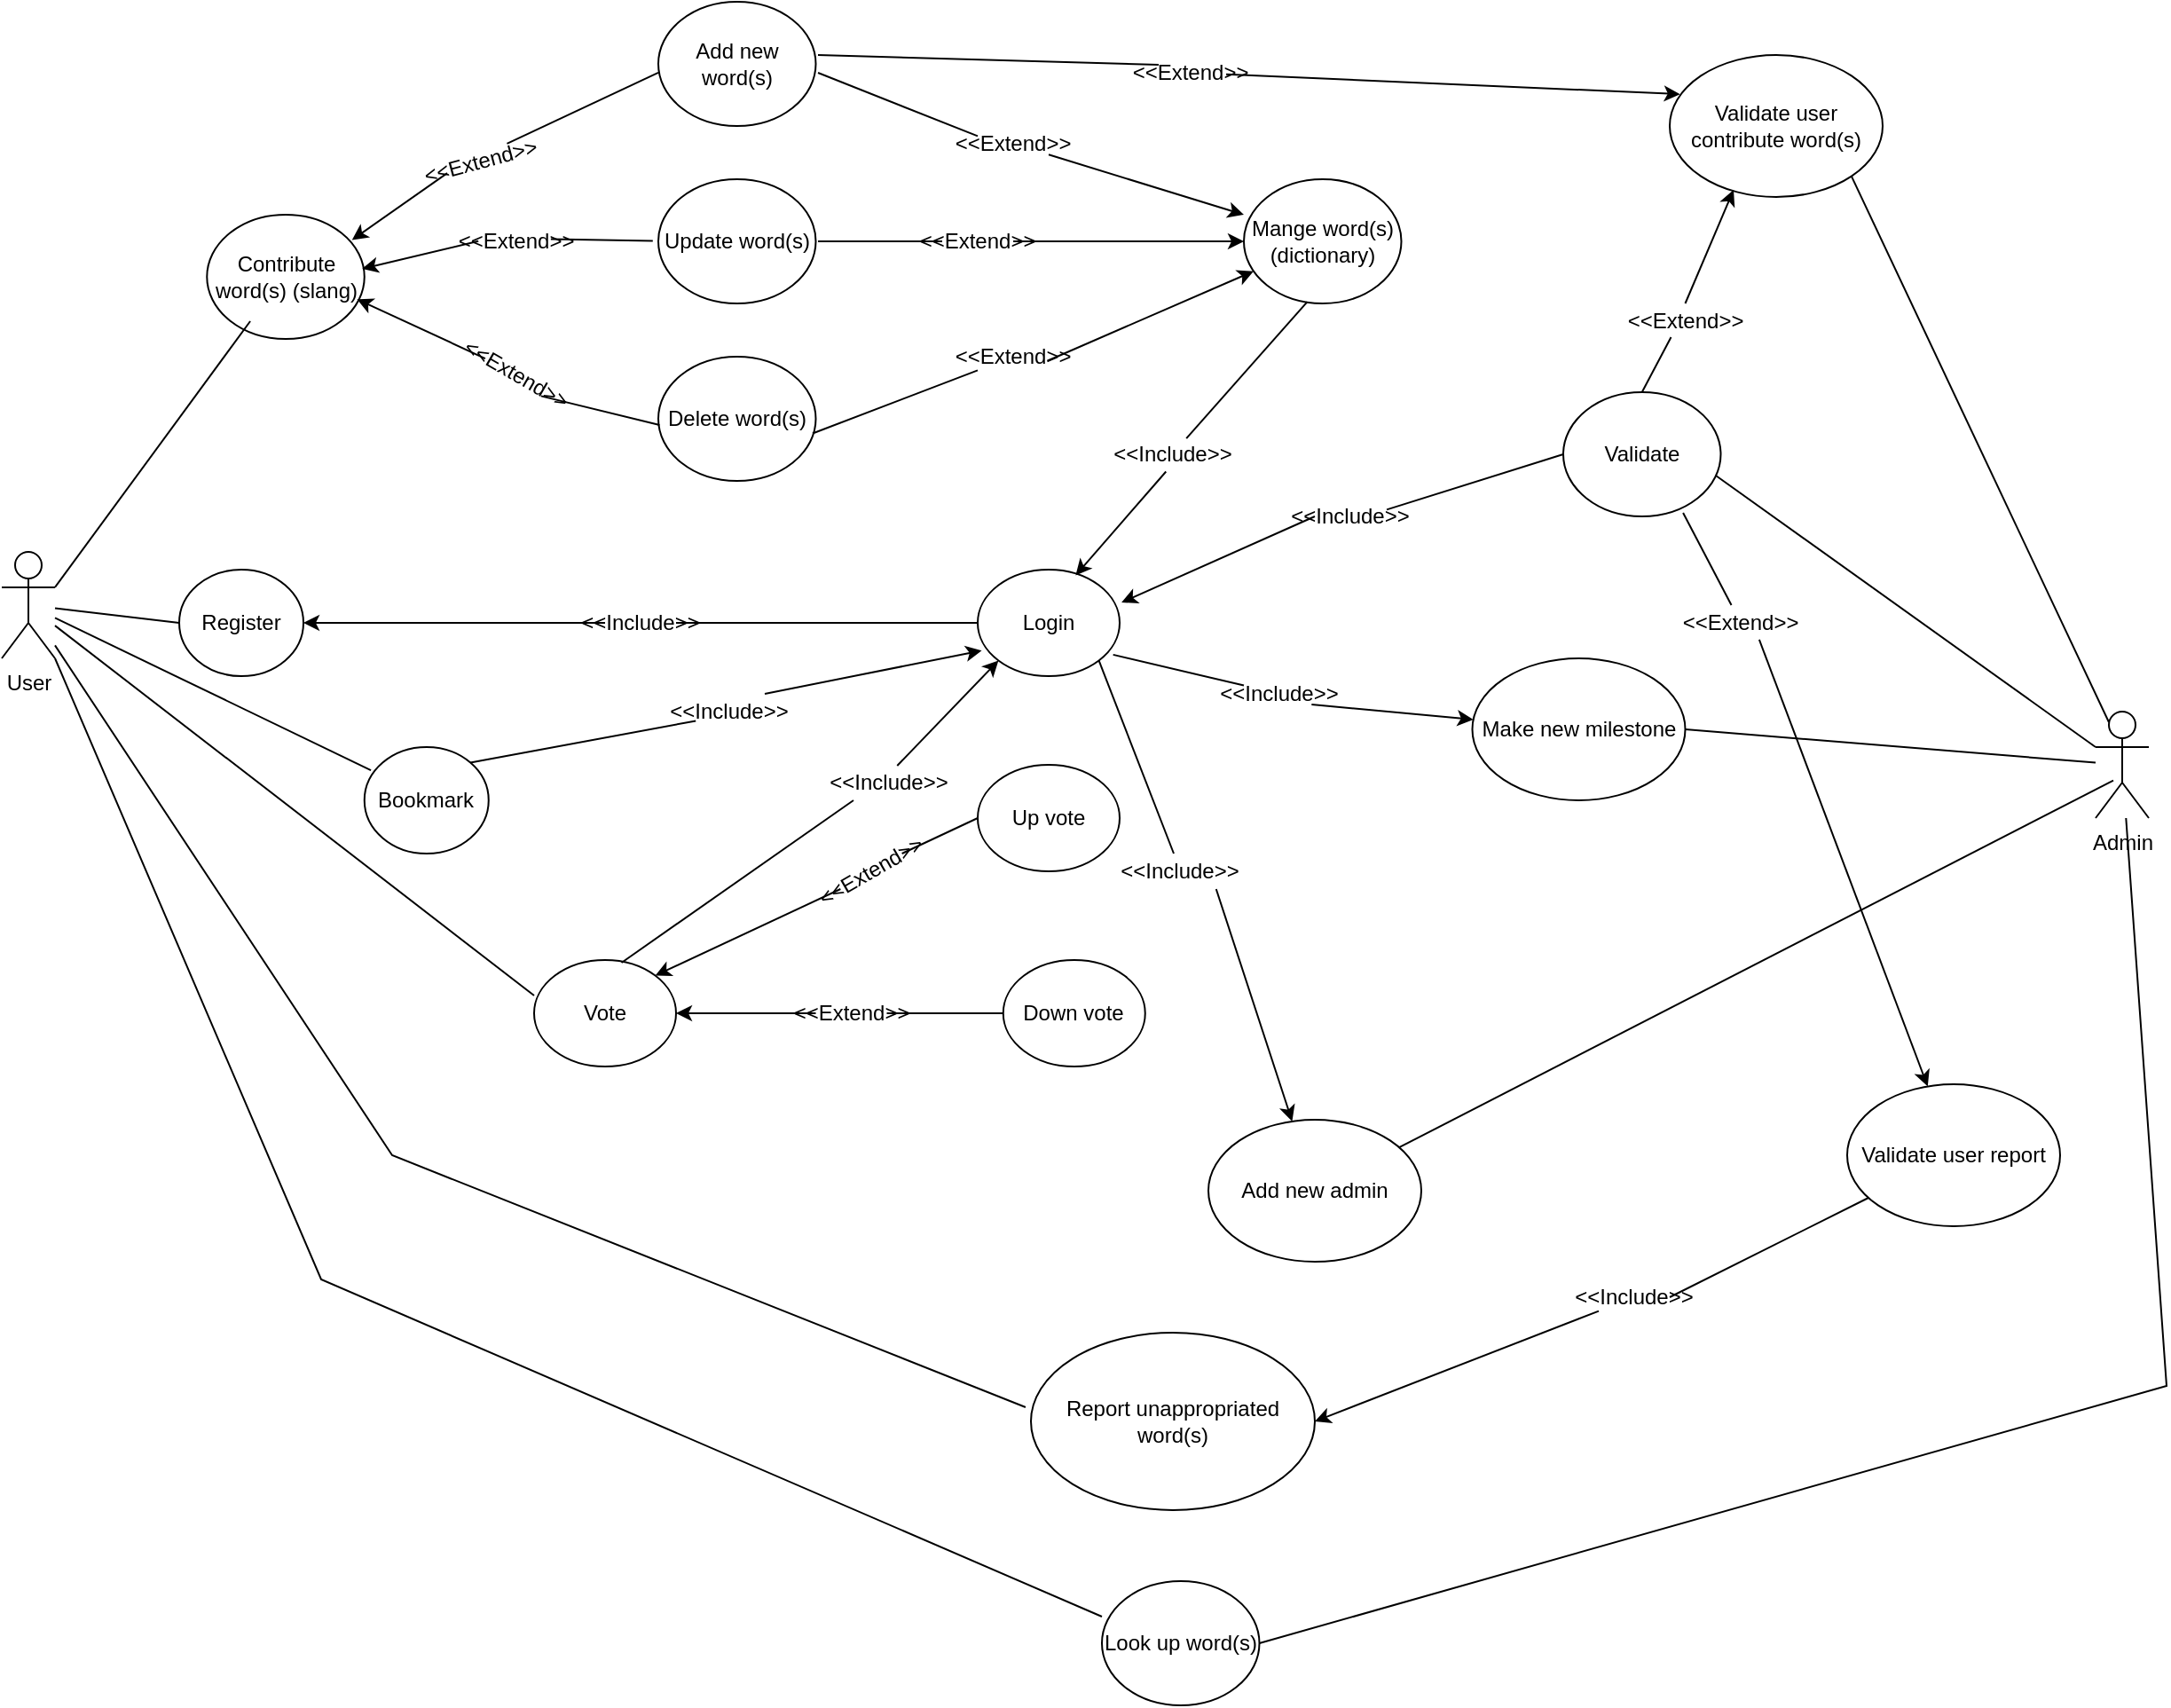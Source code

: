 <mxfile version="18.0.6" type="device"><diagram id="8RqWYSmorHsXbq1c-oKR" name="Page-1"><mxGraphModel dx="2031" dy="1290" grid="1" gridSize="10" guides="1" tooltips="1" connect="1" arrows="1" fold="1" page="1" pageScale="1" pageWidth="1600" pageHeight="1200" math="0" shadow="0"><root><mxCell id="0"/><mxCell id="1" parent="0"/><mxCell id="_uc0YOR7MRCnR5nthvHS-1" value="User" style="shape=umlActor;verticalLabelPosition=bottom;verticalAlign=top;html=1;outlineConnect=0;" vertex="1" parent="1"><mxGeometry x="40" y="310" width="30" height="60" as="geometry"/></mxCell><mxCell id="_uc0YOR7MRCnR5nthvHS-2" value="Register" style="ellipse;whiteSpace=wrap;html=1;" vertex="1" parent="1"><mxGeometry x="140" y="320" width="70" height="60" as="geometry"/></mxCell><mxCell id="_uc0YOR7MRCnR5nthvHS-3" value="Login" style="ellipse;whiteSpace=wrap;html=1;" vertex="1" parent="1"><mxGeometry x="590" y="320" width="80" height="60" as="geometry"/></mxCell><mxCell id="_uc0YOR7MRCnR5nthvHS-4" value="Contribute word(s) (slang)" style="ellipse;whiteSpace=wrap;html=1;" vertex="1" parent="1"><mxGeometry x="155.63" y="120" width="88.75" height="70" as="geometry"/></mxCell><mxCell id="_uc0YOR7MRCnR5nthvHS-6" value="Look up word(s)" style="ellipse;whiteSpace=wrap;html=1;" vertex="1" parent="1"><mxGeometry x="660" y="890" width="88.75" height="70" as="geometry"/></mxCell><mxCell id="_uc0YOR7MRCnR5nthvHS-7" value="Report&amp;nbsp;unappropriated word(s)" style="ellipse;whiteSpace=wrap;html=1;" vertex="1" parent="1"><mxGeometry x="620" y="750" width="160" height="100" as="geometry"/></mxCell><mxCell id="_uc0YOR7MRCnR5nthvHS-9" value="Add new word(s)" style="ellipse;whiteSpace=wrap;html=1;" vertex="1" parent="1"><mxGeometry x="410" width="88.75" height="70" as="geometry"/></mxCell><mxCell id="_uc0YOR7MRCnR5nthvHS-10" value="Update word(s)" style="ellipse;whiteSpace=wrap;html=1;" vertex="1" parent="1"><mxGeometry x="410" y="100" width="88.75" height="70" as="geometry"/></mxCell><mxCell id="_uc0YOR7MRCnR5nthvHS-11" value="Delete word(s)" style="ellipse;whiteSpace=wrap;html=1;" vertex="1" parent="1"><mxGeometry x="410" y="200" width="88.75" height="70" as="geometry"/></mxCell><mxCell id="_uc0YOR7MRCnR5nthvHS-12" value="Vote" style="ellipse;whiteSpace=wrap;html=1;" vertex="1" parent="1"><mxGeometry x="340" y="540" width="80" height="60" as="geometry"/></mxCell><mxCell id="_uc0YOR7MRCnR5nthvHS-13" value="Up vote" style="ellipse;whiteSpace=wrap;html=1;" vertex="1" parent="1"><mxGeometry x="590" y="430" width="80" height="60" as="geometry"/></mxCell><mxCell id="_uc0YOR7MRCnR5nthvHS-14" value="Down vote" style="ellipse;whiteSpace=wrap;html=1;" vertex="1" parent="1"><mxGeometry x="604.38" y="540" width="80" height="60" as="geometry"/></mxCell><mxCell id="_uc0YOR7MRCnR5nthvHS-18" value="Bookmark" style="ellipse;whiteSpace=wrap;html=1;" vertex="1" parent="1"><mxGeometry x="244.38" y="420" width="70" height="60" as="geometry"/></mxCell><mxCell id="_uc0YOR7MRCnR5nthvHS-19" value="" style="endArrow=classic;html=1;rounded=0;exitX=0;exitY=0.5;exitDx=0;exitDy=0;entryX=1;entryY=0.5;entryDx=0;entryDy=0;startArrow=none;" edge="1" parent="1" source="_uc0YOR7MRCnR5nthvHS-21" target="_uc0YOR7MRCnR5nthvHS-2"><mxGeometry width="50" height="50" relative="1" as="geometry"><mxPoint x="460" y="390" as="sourcePoint"/><mxPoint x="510" y="340" as="targetPoint"/></mxGeometry></mxCell><mxCell id="_uc0YOR7MRCnR5nthvHS-22" value="" style="endArrow=classic;html=1;rounded=0;exitX=0.008;exitY=0.55;exitDx=0;exitDy=0;entryX=0.953;entryY=0.68;entryDx=0;entryDy=0;exitPerimeter=0;entryPerimeter=0;startArrow=none;" edge="1" parent="1" source="_uc0YOR7MRCnR5nthvHS-29" target="_uc0YOR7MRCnR5nthvHS-4"><mxGeometry width="50" height="50" relative="1" as="geometry"><mxPoint x="390" y="234.76" as="sourcePoint"/><mxPoint x="310" y="234.76" as="targetPoint"/></mxGeometry></mxCell><mxCell id="_uc0YOR7MRCnR5nthvHS-23" value="" style="endArrow=classic;html=1;rounded=0;entryX=0.986;entryY=0.435;entryDx=0;entryDy=0;entryPerimeter=0;exitX=-0.035;exitY=0.496;exitDx=0;exitDy=0;exitPerimeter=0;startArrow=none;" edge="1" parent="1" source="_uc0YOR7MRCnR5nthvHS-31" target="_uc0YOR7MRCnR5nthvHS-4"><mxGeometry width="50" height="50" relative="1" as="geometry"><mxPoint x="370" y="141" as="sourcePoint"/><mxPoint x="199.499" y="70.0" as="targetPoint"/></mxGeometry></mxCell><mxCell id="_uc0YOR7MRCnR5nthvHS-24" value="" style="endArrow=classic;html=1;rounded=0;exitX=0;exitY=0.571;exitDx=0;exitDy=0;entryX=0.921;entryY=0.203;entryDx=0;entryDy=0;exitPerimeter=0;entryPerimeter=0;startArrow=none;" edge="1" parent="1" source="_uc0YOR7MRCnR5nthvHS-32" target="_uc0YOR7MRCnR5nthvHS-4"><mxGeometry width="50" height="50" relative="1" as="geometry"><mxPoint x="360.5" y="100" as="sourcePoint"/><mxPoint x="189.999" y="29.1" as="targetPoint"/></mxGeometry></mxCell><mxCell id="_uc0YOR7MRCnR5nthvHS-27" value="" style="endArrow=none;html=1;rounded=0;entryX=0;entryY=0.5;entryDx=0;entryDy=0;" edge="1" parent="1" source="_uc0YOR7MRCnR5nthvHS-1" target="_uc0YOR7MRCnR5nthvHS-2"><mxGeometry width="50" height="50" relative="1" as="geometry"><mxPoint x="80" y="470" as="sourcePoint"/><mxPoint x="130" y="420" as="targetPoint"/></mxGeometry></mxCell><mxCell id="_uc0YOR7MRCnR5nthvHS-32" value="&amp;lt;&amp;lt;Extend&amp;gt;&amp;gt;" style="text;html=1;strokeColor=none;fillColor=none;align=center;verticalAlign=middle;whiteSpace=wrap;rounded=0;rotation=-15;" vertex="1" parent="1"><mxGeometry x="290" y="80" width="40" height="20" as="geometry"/></mxCell><mxCell id="_uc0YOR7MRCnR5nthvHS-33" value="" style="endArrow=none;html=1;rounded=0;exitX=0;exitY=0.571;exitDx=0;exitDy=0;entryX=0.921;entryY=0.203;entryDx=0;entryDy=0;exitPerimeter=0;entryPerimeter=0;" edge="1" parent="1" source="_uc0YOR7MRCnR5nthvHS-9" target="_uc0YOR7MRCnR5nthvHS-32"><mxGeometry width="50" height="50" relative="1" as="geometry"><mxPoint x="410" y="39.97" as="sourcePoint"/><mxPoint x="237.369" y="134.21" as="targetPoint"/></mxGeometry></mxCell><mxCell id="_uc0YOR7MRCnR5nthvHS-31" value="&amp;lt;&amp;lt;Extend&amp;gt;&amp;gt;" style="text;html=1;strokeColor=none;fillColor=none;align=center;verticalAlign=middle;whiteSpace=wrap;rounded=0;rotation=0;" vertex="1" parent="1"><mxGeometry x="310" y="125" width="40" height="20" as="geometry"/></mxCell><mxCell id="_uc0YOR7MRCnR5nthvHS-34" value="" style="endArrow=none;html=1;rounded=0;entryX=0.986;entryY=0.435;entryDx=0;entryDy=0;entryPerimeter=0;exitX=-0.035;exitY=0.496;exitDx=0;exitDy=0;exitPerimeter=0;" edge="1" parent="1" source="_uc0YOR7MRCnR5nthvHS-10" target="_uc0YOR7MRCnR5nthvHS-31"><mxGeometry width="50" height="50" relative="1" as="geometry"><mxPoint x="406.894" y="134.72" as="sourcePoint"/><mxPoint x="243.138" y="150.45" as="targetPoint"/></mxGeometry></mxCell><mxCell id="_uc0YOR7MRCnR5nthvHS-29" value="&amp;lt;&amp;lt;Extend&amp;gt;&amp;gt;" style="text;html=1;strokeColor=none;fillColor=none;align=center;verticalAlign=middle;whiteSpace=wrap;rounded=0;rotation=30;" vertex="1" parent="1"><mxGeometry x="310" y="200" width="40" height="20" as="geometry"/></mxCell><mxCell id="_uc0YOR7MRCnR5nthvHS-36" value="" style="endArrow=none;html=1;rounded=0;exitX=0.008;exitY=0.55;exitDx=0;exitDy=0;entryX=0.953;entryY=0.68;entryDx=0;entryDy=0;exitPerimeter=0;entryPerimeter=0;" edge="1" parent="1" source="_uc0YOR7MRCnR5nthvHS-11" target="_uc0YOR7MRCnR5nthvHS-29"><mxGeometry width="50" height="50" relative="1" as="geometry"><mxPoint x="410.71" y="238.5" as="sourcePoint"/><mxPoint x="240.209" y="167.6" as="targetPoint"/></mxGeometry></mxCell><mxCell id="_uc0YOR7MRCnR5nthvHS-21" value="&amp;lt;&amp;lt;Include&amp;gt;&amp;gt;" style="text;html=1;strokeColor=none;fillColor=none;align=center;verticalAlign=middle;whiteSpace=wrap;rounded=0;" vertex="1" parent="1"><mxGeometry x="380" y="340" width="40" height="20" as="geometry"/></mxCell><mxCell id="_uc0YOR7MRCnR5nthvHS-37" value="" style="endArrow=none;html=1;rounded=0;exitX=0;exitY=0.5;exitDx=0;exitDy=0;entryX=1;entryY=0.5;entryDx=0;entryDy=0;" edge="1" parent="1" source="_uc0YOR7MRCnR5nthvHS-3" target="_uc0YOR7MRCnR5nthvHS-21"><mxGeometry width="50" height="50" relative="1" as="geometry"><mxPoint x="290" y="350" as="sourcePoint"/><mxPoint x="210" y="350" as="targetPoint"/></mxGeometry></mxCell><mxCell id="_uc0YOR7MRCnR5nthvHS-40" value="" style="endArrow=classic;html=1;rounded=0;exitX=0;exitY=0.5;exitDx=0;exitDy=0;entryX=1;entryY=0;entryDx=0;entryDy=0;startArrow=none;" edge="1" parent="1" source="_uc0YOR7MRCnR5nthvHS-39" target="_uc0YOR7MRCnR5nthvHS-12"><mxGeometry width="50" height="50" relative="1" as="geometry"><mxPoint x="390" y="510" as="sourcePoint"/><mxPoint x="440" y="460" as="targetPoint"/></mxGeometry></mxCell><mxCell id="_uc0YOR7MRCnR5nthvHS-39" value="&amp;lt;&amp;lt;Extend&amp;gt;&amp;gt;" style="text;html=1;strokeColor=none;fillColor=none;align=center;verticalAlign=middle;whiteSpace=wrap;rounded=0;rotation=-30;" vertex="1" parent="1"><mxGeometry x="510" y="480" width="40" height="20" as="geometry"/></mxCell><mxCell id="_uc0YOR7MRCnR5nthvHS-43" value="" style="endArrow=none;html=1;rounded=0;exitX=0;exitY=0.5;exitDx=0;exitDy=0;entryX=1;entryY=0.5;entryDx=0;entryDy=0;" edge="1" parent="1" source="_uc0YOR7MRCnR5nthvHS-13" target="_uc0YOR7MRCnR5nthvHS-39"><mxGeometry width="50" height="50" relative="1" as="geometry"><mxPoint x="550" y="460" as="sourcePoint"/><mxPoint x="478.284" y="518.787" as="targetPoint"/></mxGeometry></mxCell><mxCell id="_uc0YOR7MRCnR5nthvHS-44" value="" style="endArrow=classic;html=1;rounded=0;exitX=0;exitY=0.5;exitDx=0;exitDy=0;startArrow=none;" edge="1" parent="1" source="_uc0YOR7MRCnR5nthvHS-45" target="_uc0YOR7MRCnR5nthvHS-12"><mxGeometry width="50" height="50" relative="1" as="geometry"><mxPoint x="410" y="680" as="sourcePoint"/><mxPoint x="460" y="630" as="targetPoint"/></mxGeometry></mxCell><mxCell id="_uc0YOR7MRCnR5nthvHS-45" value="&amp;lt;&amp;lt;Extend&amp;gt;&amp;gt;" style="text;html=1;strokeColor=none;fillColor=none;align=center;verticalAlign=middle;whiteSpace=wrap;rounded=0;rotation=0;" vertex="1" parent="1"><mxGeometry x="498.75" y="560" width="40" height="20" as="geometry"/></mxCell><mxCell id="_uc0YOR7MRCnR5nthvHS-46" value="" style="endArrow=none;html=1;rounded=0;exitX=0;exitY=0.5;exitDx=0;exitDy=0;" edge="1" parent="1" source="_uc0YOR7MRCnR5nthvHS-14" target="_uc0YOR7MRCnR5nthvHS-45"><mxGeometry width="50" height="50" relative="1" as="geometry"><mxPoint x="540" y="590" as="sourcePoint"/><mxPoint x="482.142" y="557.857" as="targetPoint"/></mxGeometry></mxCell><mxCell id="_uc0YOR7MRCnR5nthvHS-47" value="Mange word(s) (dictionary)" style="ellipse;whiteSpace=wrap;html=1;" vertex="1" parent="1"><mxGeometry x="740" y="100" width="88.75" height="70" as="geometry"/></mxCell><mxCell id="_uc0YOR7MRCnR5nthvHS-48" value="Admin" style="shape=umlActor;verticalLabelPosition=bottom;verticalAlign=top;html=1;outlineConnect=0;" vertex="1" parent="1"><mxGeometry x="1220" y="400" width="30" height="60" as="geometry"/></mxCell><mxCell id="_uc0YOR7MRCnR5nthvHS-50" value="" style="endArrow=classic;html=1;rounded=0;entryX=0;entryY=0.286;entryDx=0;entryDy=0;entryPerimeter=0;startArrow=none;" edge="1" parent="1" source="_uc0YOR7MRCnR5nthvHS-81" target="_uc0YOR7MRCnR5nthvHS-47"><mxGeometry width="50" height="50" relative="1" as="geometry"><mxPoint x="500" y="40" as="sourcePoint"/><mxPoint x="600" y="20" as="targetPoint"/></mxGeometry></mxCell><mxCell id="_uc0YOR7MRCnR5nthvHS-51" value="" style="endArrow=classic;html=1;rounded=0;entryX=0;entryY=0.5;entryDx=0;entryDy=0;startArrow=none;" edge="1" parent="1" source="_uc0YOR7MRCnR5nthvHS-83" target="_uc0YOR7MRCnR5nthvHS-47"><mxGeometry width="50" height="50" relative="1" as="geometry"><mxPoint x="500" y="135" as="sourcePoint"/><mxPoint x="730" y="150.02" as="targetPoint"/></mxGeometry></mxCell><mxCell id="_uc0YOR7MRCnR5nthvHS-52" value="" style="endArrow=classic;html=1;rounded=0;exitX=0.98;exitY=0.618;exitDx=0;exitDy=0;exitPerimeter=0;startArrow=none;" edge="1" parent="1" source="_uc0YOR7MRCnR5nthvHS-85" target="_uc0YOR7MRCnR5nthvHS-47"><mxGeometry width="50" height="50" relative="1" as="geometry"><mxPoint x="510" y="200" as="sourcePoint"/><mxPoint x="750" y="280.02" as="targetPoint"/></mxGeometry></mxCell><mxCell id="_uc0YOR7MRCnR5nthvHS-54" value="Validate" style="ellipse;whiteSpace=wrap;html=1;" vertex="1" parent="1"><mxGeometry x="920" y="220" width="88.75" height="70" as="geometry"/></mxCell><mxCell id="_uc0YOR7MRCnR5nthvHS-56" value="Validate user contribute word(s)" style="ellipse;whiteSpace=wrap;html=1;" vertex="1" parent="1"><mxGeometry x="980" y="30" width="120" height="80" as="geometry"/></mxCell><mxCell id="_uc0YOR7MRCnR5nthvHS-57" value="Validate user report" style="ellipse;whiteSpace=wrap;html=1;" vertex="1" parent="1"><mxGeometry x="1080" y="610" width="120" height="80" as="geometry"/></mxCell><mxCell id="_uc0YOR7MRCnR5nthvHS-58" value="Add new admin" style="ellipse;whiteSpace=wrap;html=1;" vertex="1" parent="1"><mxGeometry x="720" y="630" width="120" height="80" as="geometry"/></mxCell><mxCell id="_uc0YOR7MRCnR5nthvHS-59" value="Make new&amp;nbsp;milestone" style="ellipse;whiteSpace=wrap;html=1;" vertex="1" parent="1"><mxGeometry x="868.75" y="370" width="120" height="80" as="geometry"/></mxCell><mxCell id="_uc0YOR7MRCnR5nthvHS-60" value="" style="endArrow=classic;html=1;rounded=0;exitX=0.5;exitY=0;exitDx=0;exitDy=0;entryX=0.3;entryY=0.95;entryDx=0;entryDy=0;entryPerimeter=0;startArrow=none;" edge="1" parent="1" source="_uc0YOR7MRCnR5nthvHS-114" target="_uc0YOR7MRCnR5nthvHS-56"><mxGeometry width="50" height="50" relative="1" as="geometry"><mxPoint x="750" y="300" as="sourcePoint"/><mxPoint x="800" y="250" as="targetPoint"/></mxGeometry></mxCell><mxCell id="_uc0YOR7MRCnR5nthvHS-61" value="" style="endArrow=classic;html=1;rounded=0;exitX=0.761;exitY=0.971;exitDx=0;exitDy=0;exitPerimeter=0;startArrow=none;" edge="1" parent="1" source="_uc0YOR7MRCnR5nthvHS-78" target="_uc0YOR7MRCnR5nthvHS-57"><mxGeometry width="50" height="50" relative="1" as="geometry"><mxPoint x="1022.899" y="310.001" as="sourcePoint"/><mxPoint x="950" y="450.33" as="targetPoint"/></mxGeometry></mxCell><mxCell id="_uc0YOR7MRCnR5nthvHS-62" value="" style="endArrow=classic;html=1;rounded=0;entryX=0;entryY=1;entryDx=0;entryDy=0;exitX=0.616;exitY=0.025;exitDx=0;exitDy=0;exitPerimeter=0;startArrow=none;" edge="1" parent="1" source="_uc0YOR7MRCnR5nthvHS-73" target="_uc0YOR7MRCnR5nthvHS-3"><mxGeometry width="50" height="50" relative="1" as="geometry"><mxPoint x="280" y="660" as="sourcePoint"/><mxPoint x="330" y="610" as="targetPoint"/></mxGeometry></mxCell><mxCell id="_uc0YOR7MRCnR5nthvHS-63" value="" style="endArrow=classic;html=1;rounded=0;entryX=0.028;entryY=0.76;entryDx=0;entryDy=0;entryPerimeter=0;exitX=1;exitY=0;exitDx=0;exitDy=0;startArrow=none;" edge="1" parent="1" source="_uc0YOR7MRCnR5nthvHS-71" target="_uc0YOR7MRCnR5nthvHS-3"><mxGeometry width="50" height="50" relative="1" as="geometry"><mxPoint x="360" y="430" as="sourcePoint"/><mxPoint x="410" y="380" as="targetPoint"/></mxGeometry></mxCell><mxCell id="_uc0YOR7MRCnR5nthvHS-65" value="" style="endArrow=classic;html=1;rounded=0;exitX=0.403;exitY=0.987;exitDx=0;exitDy=0;entryX=0.69;entryY=0.054;entryDx=0;entryDy=0;entryPerimeter=0;exitPerimeter=0;startArrow=none;" edge="1" parent="1" source="_uc0YOR7MRCnR5nthvHS-96" target="_uc0YOR7MRCnR5nthvHS-3"><mxGeometry width="50" height="50" relative="1" as="geometry"><mxPoint x="799.899" y="269.831" as="sourcePoint"/><mxPoint x="727" y="410.16" as="targetPoint"/></mxGeometry></mxCell><mxCell id="_uc0YOR7MRCnR5nthvHS-66" value="" style="endArrow=classic;html=1;rounded=0;exitX=0;exitY=0.5;exitDx=0;exitDy=0;entryX=1.013;entryY=0.309;entryDx=0;entryDy=0;entryPerimeter=0;startArrow=none;" edge="1" parent="1" source="_uc0YOR7MRCnR5nthvHS-92" target="_uc0YOR7MRCnR5nthvHS-3"><mxGeometry width="50" height="50" relative="1" as="geometry"><mxPoint x="836.899" y="269.831" as="sourcePoint"/><mxPoint x="764" y="410.16" as="targetPoint"/></mxGeometry></mxCell><mxCell id="_uc0YOR7MRCnR5nthvHS-67" value="" style="endArrow=classic;html=1;rounded=0;exitX=1;exitY=1;exitDx=0;exitDy=0;fontStyle=1;startArrow=none;" edge="1" parent="1" source="_uc0YOR7MRCnR5nthvHS-75" target="_uc0YOR7MRCnR5nthvHS-58"><mxGeometry width="50" height="50" relative="1" as="geometry"><mxPoint x="772.899" y="539.671" as="sourcePoint"/><mxPoint x="700" y="680" as="targetPoint"/></mxGeometry></mxCell><mxCell id="_uc0YOR7MRCnR5nthvHS-68" value="" style="endArrow=classic;html=1;rounded=0;exitX=0.954;exitY=0.799;exitDx=0;exitDy=0;exitPerimeter=0;startArrow=none;" edge="1" parent="1" source="_uc0YOR7MRCnR5nthvHS-87" target="_uc0YOR7MRCnR5nthvHS-59"><mxGeometry width="50" height="50" relative="1" as="geometry"><mxPoint x="668.563" y="381.002" as="sourcePoint"/><mxPoint x="848.436" y="692.673" as="targetPoint"/></mxGeometry></mxCell><mxCell id="_uc0YOR7MRCnR5nthvHS-69" value="" style="endArrow=classic;html=1;rounded=0;entryX=1;entryY=0.5;entryDx=0;entryDy=0;startArrow=none;" edge="1" parent="1" source="_uc0YOR7MRCnR5nthvHS-77" target="_uc0YOR7MRCnR5nthvHS-7"><mxGeometry width="50" height="50" relative="1" as="geometry"><mxPoint x="920" y="780" as="sourcePoint"/><mxPoint x="970" y="730" as="targetPoint"/></mxGeometry></mxCell><mxCell id="_uc0YOR7MRCnR5nthvHS-70" value="" style="endArrow=classic;html=1;rounded=0;entryX=0.049;entryY=0.276;entryDx=0;entryDy=0;entryPerimeter=0;startArrow=none;" edge="1" parent="1" source="_uc0YOR7MRCnR5nthvHS-94" target="_uc0YOR7MRCnR5nthvHS-56"><mxGeometry width="50" height="50" relative="1" as="geometry"><mxPoint x="500" y="30" as="sourcePoint"/><mxPoint x="430" y="670" as="targetPoint"/></mxGeometry></mxCell><mxCell id="_uc0YOR7MRCnR5nthvHS-71" value="&amp;lt;&amp;lt;Include&amp;gt;&amp;gt;" style="text;html=1;strokeColor=none;fillColor=none;align=center;verticalAlign=middle;whiteSpace=wrap;rounded=0;" vertex="1" parent="1"><mxGeometry x="430" y="390" width="40" height="20" as="geometry"/></mxCell><mxCell id="_uc0YOR7MRCnR5nthvHS-72" value="" style="endArrow=none;html=1;rounded=0;entryX=0.028;entryY=0.76;entryDx=0;entryDy=0;entryPerimeter=0;exitX=1;exitY=0;exitDx=0;exitDy=0;" edge="1" parent="1" source="_uc0YOR7MRCnR5nthvHS-18" target="_uc0YOR7MRCnR5nthvHS-71"><mxGeometry width="50" height="50" relative="1" as="geometry"><mxPoint x="224.759" y="478.787" as="sourcePoint"/><mxPoint x="592.24" y="365.6" as="targetPoint"/></mxGeometry></mxCell><mxCell id="_uc0YOR7MRCnR5nthvHS-73" value="&amp;lt;&amp;lt;Include&amp;gt;&amp;gt;" style="text;html=1;strokeColor=none;fillColor=none;align=center;verticalAlign=middle;whiteSpace=wrap;rounded=0;" vertex="1" parent="1"><mxGeometry x="520" y="430" width="40" height="20" as="geometry"/></mxCell><mxCell id="_uc0YOR7MRCnR5nthvHS-74" value="" style="endArrow=none;html=1;rounded=0;entryX=0;entryY=1;entryDx=0;entryDy=0;exitX=0.616;exitY=0.025;exitDx=0;exitDy=0;exitPerimeter=0;" edge="1" parent="1" source="_uc0YOR7MRCnR5nthvHS-12" target="_uc0YOR7MRCnR5nthvHS-73"><mxGeometry width="50" height="50" relative="1" as="geometry"><mxPoint x="459.28" y="511.5" as="sourcePoint"/><mxPoint x="601.716" y="371.213" as="targetPoint"/></mxGeometry></mxCell><mxCell id="_uc0YOR7MRCnR5nthvHS-75" value="&amp;lt;&amp;lt;Include&amp;gt;&amp;gt;" style="text;html=1;strokeColor=none;fillColor=none;align=center;verticalAlign=middle;whiteSpace=wrap;rounded=0;" vertex="1" parent="1"><mxGeometry x="684.38" y="480" width="40" height="20" as="geometry"/></mxCell><mxCell id="_uc0YOR7MRCnR5nthvHS-76" value="" style="endArrow=none;html=1;rounded=0;exitX=1;exitY=1;exitDx=0;exitDy=0;fontStyle=1" edge="1" parent="1" source="_uc0YOR7MRCnR5nthvHS-3" target="_uc0YOR7MRCnR5nthvHS-75"><mxGeometry width="50" height="50" relative="1" as="geometry"><mxPoint x="658.284" y="371.213" as="sourcePoint"/><mxPoint x="764.323" y="631.39" as="targetPoint"/></mxGeometry></mxCell><mxCell id="_uc0YOR7MRCnR5nthvHS-78" value="&amp;lt;&amp;lt;Extend&amp;gt;&amp;gt;" style="text;html=1;strokeColor=none;fillColor=none;align=center;verticalAlign=middle;whiteSpace=wrap;rounded=0;" vertex="1" parent="1"><mxGeometry x="1000" y="340" width="40" height="20" as="geometry"/></mxCell><mxCell id="_uc0YOR7MRCnR5nthvHS-79" value="" style="endArrow=none;html=1;rounded=0;exitX=0.761;exitY=0.971;exitDx=0;exitDy=0;exitPerimeter=0;" edge="1" parent="1" source="_uc0YOR7MRCnR5nthvHS-54" target="_uc0YOR7MRCnR5nthvHS-78"><mxGeometry width="50" height="50" relative="1" as="geometry"><mxPoint x="987.539" y="287.97" as="sourcePoint"/><mxPoint x="1050.778" y="421.837" as="targetPoint"/></mxGeometry></mxCell><mxCell id="_uc0YOR7MRCnR5nthvHS-81" value="&amp;lt;&amp;lt;Extend&amp;gt;&amp;gt;" style="text;html=1;strokeColor=none;fillColor=none;align=center;verticalAlign=middle;whiteSpace=wrap;rounded=0;rotation=0;" vertex="1" parent="1"><mxGeometry x="590" y="70" width="40" height="20" as="geometry"/></mxCell><mxCell id="_uc0YOR7MRCnR5nthvHS-82" value="" style="endArrow=none;html=1;rounded=0;entryX=0;entryY=0.286;entryDx=0;entryDy=0;entryPerimeter=0;" edge="1" parent="1" target="_uc0YOR7MRCnR5nthvHS-81"><mxGeometry width="50" height="50" relative="1" as="geometry"><mxPoint x="500" y="40" as="sourcePoint"/><mxPoint x="740" y="120.02" as="targetPoint"/></mxGeometry></mxCell><mxCell id="_uc0YOR7MRCnR5nthvHS-83" value="&amp;lt;&amp;lt;Extend&amp;gt;&amp;gt;" style="text;html=1;strokeColor=none;fillColor=none;align=center;verticalAlign=middle;whiteSpace=wrap;rounded=0;rotation=0;" vertex="1" parent="1"><mxGeometry x="570" y="125" width="40" height="20" as="geometry"/></mxCell><mxCell id="_uc0YOR7MRCnR5nthvHS-84" value="" style="endArrow=none;html=1;rounded=0;entryX=0;entryY=0.5;entryDx=0;entryDy=0;" edge="1" parent="1" target="_uc0YOR7MRCnR5nthvHS-83"><mxGeometry width="50" height="50" relative="1" as="geometry"><mxPoint x="500" y="135" as="sourcePoint"/><mxPoint x="740" y="135" as="targetPoint"/></mxGeometry></mxCell><mxCell id="_uc0YOR7MRCnR5nthvHS-85" value="&amp;lt;&amp;lt;Extend&amp;gt;&amp;gt;" style="text;html=1;strokeColor=none;fillColor=none;align=center;verticalAlign=middle;whiteSpace=wrap;rounded=0;rotation=0;" vertex="1" parent="1"><mxGeometry x="590" y="190" width="40" height="20" as="geometry"/></mxCell><mxCell id="_uc0YOR7MRCnR5nthvHS-86" value="" style="endArrow=none;html=1;rounded=0;exitX=0.98;exitY=0.618;exitDx=0;exitDy=0;exitPerimeter=0;" edge="1" parent="1" source="_uc0YOR7MRCnR5nthvHS-11" target="_uc0YOR7MRCnR5nthvHS-85"><mxGeometry width="50" height="50" relative="1" as="geometry"><mxPoint x="496.975" y="243.26" as="sourcePoint"/><mxPoint x="744.325" y="150.071" as="targetPoint"/></mxGeometry></mxCell><mxCell id="_uc0YOR7MRCnR5nthvHS-87" value="&amp;lt;&amp;lt;Include&amp;gt;&amp;gt;" style="text;html=1;strokeColor=none;fillColor=none;align=center;verticalAlign=middle;whiteSpace=wrap;rounded=0;" vertex="1" parent="1"><mxGeometry x="740" y="380" width="40" height="20" as="geometry"/></mxCell><mxCell id="_uc0YOR7MRCnR5nthvHS-88" value="" style="endArrow=none;html=1;rounded=0;exitX=0.954;exitY=0.799;exitDx=0;exitDy=0;exitPerimeter=0;" edge="1" parent="1" source="_uc0YOR7MRCnR5nthvHS-3" target="_uc0YOR7MRCnR5nthvHS-87"><mxGeometry width="50" height="50" relative="1" as="geometry"><mxPoint x="666.32" y="367.94" as="sourcePoint"/><mxPoint x="862.219" y="528.926" as="targetPoint"/></mxGeometry></mxCell><mxCell id="_uc0YOR7MRCnR5nthvHS-92" value="&amp;lt;&amp;lt;Include&amp;gt;&amp;gt;" style="text;html=1;strokeColor=none;fillColor=none;align=center;verticalAlign=middle;whiteSpace=wrap;rounded=0;" vertex="1" parent="1"><mxGeometry x="780" y="280" width="40" height="20" as="geometry"/></mxCell><mxCell id="_uc0YOR7MRCnR5nthvHS-93" value="" style="endArrow=none;html=1;rounded=0;exitX=0;exitY=0.5;exitDx=0;exitDy=0;entryX=1.013;entryY=0.309;entryDx=0;entryDy=0;entryPerimeter=0;" edge="1" parent="1" source="_uc0YOR7MRCnR5nthvHS-54" target="_uc0YOR7MRCnR5nthvHS-92"><mxGeometry width="50" height="50" relative="1" as="geometry"><mxPoint x="920" y="255" as="sourcePoint"/><mxPoint x="671.04" y="338.54" as="targetPoint"/></mxGeometry></mxCell><mxCell id="_uc0YOR7MRCnR5nthvHS-94" value="&amp;lt;&amp;lt;Extend&amp;gt;&amp;gt;" style="text;html=1;strokeColor=none;fillColor=none;align=center;verticalAlign=middle;whiteSpace=wrap;rounded=0;" vertex="1" parent="1"><mxGeometry x="690" y="30" width="40" height="20" as="geometry"/></mxCell><mxCell id="_uc0YOR7MRCnR5nthvHS-95" value="" style="endArrow=none;html=1;rounded=0;entryX=0.049;entryY=0.276;entryDx=0;entryDy=0;entryPerimeter=0;" edge="1" parent="1" target="_uc0YOR7MRCnR5nthvHS-94"><mxGeometry width="50" height="50" relative="1" as="geometry"><mxPoint x="500" y="30" as="sourcePoint"/><mxPoint x="985.88" y="52.08" as="targetPoint"/></mxGeometry></mxCell><mxCell id="_uc0YOR7MRCnR5nthvHS-96" value="&amp;lt;&amp;lt;Include&amp;gt;&amp;gt;" style="text;html=1;strokeColor=none;fillColor=none;align=center;verticalAlign=middle;whiteSpace=wrap;rounded=0;" vertex="1" parent="1"><mxGeometry x="680" y="245" width="40" height="20" as="geometry"/></mxCell><mxCell id="_uc0YOR7MRCnR5nthvHS-97" value="" style="endArrow=none;html=1;rounded=0;exitX=0.403;exitY=0.987;exitDx=0;exitDy=0;entryX=0.69;entryY=0.054;entryDx=0;entryDy=0;entryPerimeter=0;exitPerimeter=0;" edge="1" parent="1" source="_uc0YOR7MRCnR5nthvHS-47" target="_uc0YOR7MRCnR5nthvHS-96"><mxGeometry width="50" height="50" relative="1" as="geometry"><mxPoint x="775.766" y="169.09" as="sourcePoint"/><mxPoint x="645.2" y="323.24" as="targetPoint"/></mxGeometry></mxCell><mxCell id="_uc0YOR7MRCnR5nthvHS-99" value="" style="endArrow=none;html=1;rounded=0;entryX=-0.019;entryY=0.42;entryDx=0;entryDy=0;entryPerimeter=0;" edge="1" parent="1" source="_uc0YOR7MRCnR5nthvHS-1" target="_uc0YOR7MRCnR5nthvHS-7"><mxGeometry width="50" height="50" relative="1" as="geometry"><mxPoint x="580" y="670" as="sourcePoint"/><mxPoint x="630" y="620" as="targetPoint"/><Array as="points"><mxPoint x="260" y="650"/></Array></mxGeometry></mxCell><mxCell id="_uc0YOR7MRCnR5nthvHS-100" value="" style="endArrow=none;html=1;rounded=0;exitX=1;exitY=1;exitDx=0;exitDy=0;exitPerimeter=0;" edge="1" parent="1" source="_uc0YOR7MRCnR5nthvHS-1"><mxGeometry width="50" height="50" relative="1" as="geometry"><mxPoint x="23.04" y="429.996" as="sourcePoint"/><mxPoint x="660" y="910" as="targetPoint"/><Array as="points"><mxPoint x="220" y="720"/></Array></mxGeometry></mxCell><mxCell id="_uc0YOR7MRCnR5nthvHS-101" value="" style="endArrow=none;html=1;rounded=0;entryX=0.275;entryY=0.857;entryDx=0;entryDy=0;entryPerimeter=0;exitX=1;exitY=0.333;exitDx=0;exitDy=0;exitPerimeter=0;" edge="1" parent="1" source="_uc0YOR7MRCnR5nthvHS-1" target="_uc0YOR7MRCnR5nthvHS-4"><mxGeometry width="50" height="50" relative="1" as="geometry"><mxPoint x="60" y="280" as="sourcePoint"/><mxPoint x="110" y="230" as="targetPoint"/></mxGeometry></mxCell><mxCell id="_uc0YOR7MRCnR5nthvHS-102" value="" style="endArrow=none;html=1;rounded=0;entryX=0.052;entryY=0.217;entryDx=0;entryDy=0;entryPerimeter=0;" edge="1" parent="1" source="_uc0YOR7MRCnR5nthvHS-1" target="_uc0YOR7MRCnR5nthvHS-18"><mxGeometry width="50" height="50" relative="1" as="geometry"><mxPoint x="170" y="430" as="sourcePoint"/><mxPoint x="220" y="380" as="targetPoint"/></mxGeometry></mxCell><mxCell id="_uc0YOR7MRCnR5nthvHS-103" value="" style="endArrow=none;html=1;rounded=0;entryX=0;entryY=0.333;entryDx=0;entryDy=0;entryPerimeter=0;" edge="1" parent="1" source="_uc0YOR7MRCnR5nthvHS-1" target="_uc0YOR7MRCnR5nthvHS-12"><mxGeometry width="50" height="50" relative="1" as="geometry"><mxPoint x="210" y="540" as="sourcePoint"/><mxPoint x="260" y="490" as="targetPoint"/></mxGeometry></mxCell><mxCell id="_uc0YOR7MRCnR5nthvHS-104" value="" style="endArrow=none;html=1;rounded=0;entryX=0.25;entryY=0.1;entryDx=0;entryDy=0;entryPerimeter=0;exitX=1;exitY=1;exitDx=0;exitDy=0;" edge="1" parent="1" source="_uc0YOR7MRCnR5nthvHS-56" target="_uc0YOR7MRCnR5nthvHS-48"><mxGeometry width="50" height="50" relative="1" as="geometry"><mxPoint x="1130" y="370" as="sourcePoint"/><mxPoint x="1180" y="320" as="targetPoint"/></mxGeometry></mxCell><mxCell id="_uc0YOR7MRCnR5nthvHS-105" value="" style="endArrow=none;html=1;rounded=0;entryX=0;entryY=0.333;entryDx=0;entryDy=0;entryPerimeter=0;exitX=0.969;exitY=0.671;exitDx=0;exitDy=0;exitPerimeter=0;" edge="1" parent="1" source="_uc0YOR7MRCnR5nthvHS-54" target="_uc0YOR7MRCnR5nthvHS-48"><mxGeometry width="50" height="50" relative="1" as="geometry"><mxPoint x="1092.426" y="108.284" as="sourcePoint"/><mxPoint x="1237.5" y="416" as="targetPoint"/></mxGeometry></mxCell><mxCell id="_uc0YOR7MRCnR5nthvHS-107" value="" style="endArrow=none;html=1;rounded=0;exitX=1;exitY=0.5;exitDx=0;exitDy=0;" edge="1" parent="1" source="_uc0YOR7MRCnR5nthvHS-59" target="_uc0YOR7MRCnR5nthvHS-48"><mxGeometry width="50" height="50" relative="1" as="geometry"><mxPoint x="979.999" y="353.48" as="sourcePoint"/><mxPoint x="1194" y="506.51" as="targetPoint"/></mxGeometry></mxCell><mxCell id="_uc0YOR7MRCnR5nthvHS-108" value="" style="endArrow=none;html=1;rounded=0;" edge="1" parent="1" source="_uc0YOR7MRCnR5nthvHS-58"><mxGeometry width="50" height="50" relative="1" as="geometry"><mxPoint x="998.75" y="420" as="sourcePoint"/><mxPoint x="1230" y="438.782" as="targetPoint"/></mxGeometry></mxCell><mxCell id="_uc0YOR7MRCnR5nthvHS-77" value="&amp;lt;&amp;lt;Include&amp;gt;&amp;gt;" style="text;html=1;strokeColor=none;fillColor=none;align=center;verticalAlign=middle;whiteSpace=wrap;rounded=0;" vertex="1" parent="1"><mxGeometry x="940" y="720" width="40" height="20" as="geometry"/></mxCell><mxCell id="_uc0YOR7MRCnR5nthvHS-112" value="" style="endArrow=none;html=1;rounded=0;entryX=1;entryY=0.5;entryDx=0;entryDy=0;" edge="1" parent="1" source="_uc0YOR7MRCnR5nthvHS-57" target="_uc0YOR7MRCnR5nthvHS-77"><mxGeometry width="50" height="50" relative="1" as="geometry"><mxPoint x="1089.12" y="671.2" as="sourcePoint"/><mxPoint x="780" y="800" as="targetPoint"/></mxGeometry></mxCell><mxCell id="_uc0YOR7MRCnR5nthvHS-113" value="" style="endArrow=none;html=1;rounded=0;exitX=1;exitY=0.5;exitDx=0;exitDy=0;" edge="1" parent="1" source="_uc0YOR7MRCnR5nthvHS-6" target="_uc0YOR7MRCnR5nthvHS-48"><mxGeometry width="50" height="50" relative="1" as="geometry"><mxPoint x="900.0" y="946.816" as="sourcePoint"/><mxPoint x="1302.46" y="740.002" as="targetPoint"/><Array as="points"><mxPoint x="1260" y="780"/></Array></mxGeometry></mxCell><mxCell id="_uc0YOR7MRCnR5nthvHS-114" value="&amp;lt;&amp;lt;Extend&amp;gt;&amp;gt;" style="text;html=1;strokeColor=none;fillColor=none;align=center;verticalAlign=middle;whiteSpace=wrap;rounded=0;" vertex="1" parent="1"><mxGeometry x="968.75" y="170" width="40" height="20" as="geometry"/></mxCell><mxCell id="_uc0YOR7MRCnR5nthvHS-115" value="" style="endArrow=none;html=1;rounded=0;exitX=0.5;exitY=0;exitDx=0;exitDy=0;entryX=0.3;entryY=0.95;entryDx=0;entryDy=0;entryPerimeter=0;" edge="1" parent="1" source="_uc0YOR7MRCnR5nthvHS-54" target="_uc0YOR7MRCnR5nthvHS-114"><mxGeometry width="50" height="50" relative="1" as="geometry"><mxPoint x="964.375" y="220" as="sourcePoint"/><mxPoint x="1016.0" y="106" as="targetPoint"/></mxGeometry></mxCell></root></mxGraphModel></diagram></mxfile>